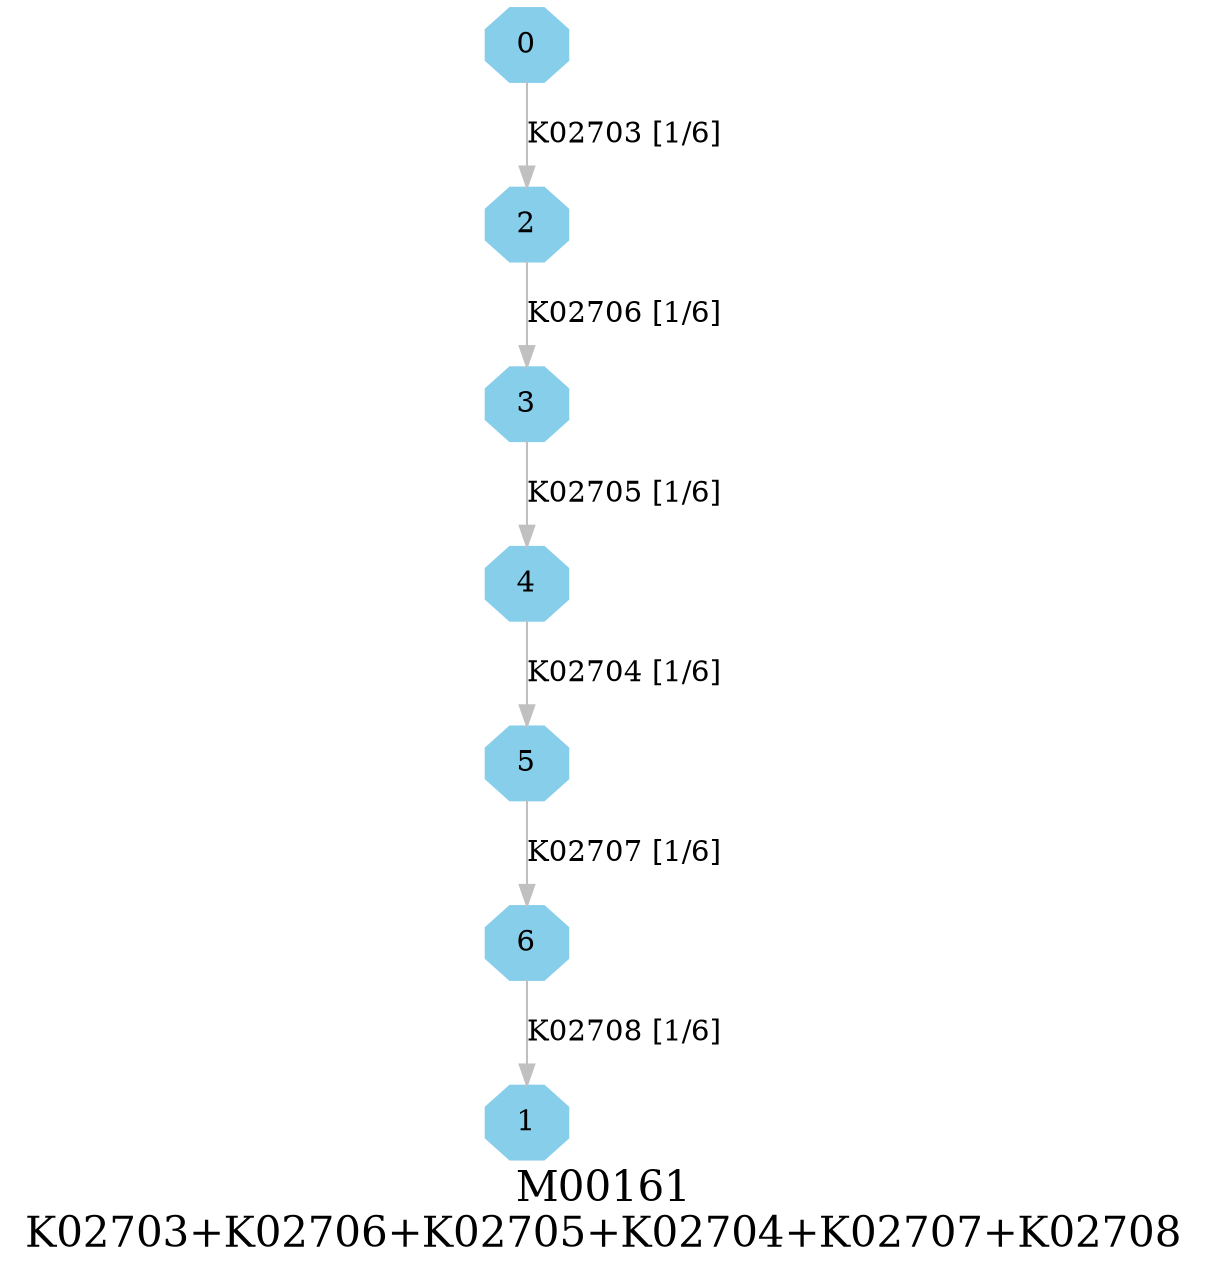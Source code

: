 digraph G {
graph [label="M00161
K02703+K02706+K02705+K02704+K02707+K02708",fontsize=20];
node [shape=box,style=filled];
edge [len=3,color=grey];
{node [width=.3,height=.3,shape=octagon,style=filled,color=skyblue] 0 1 2 3 4 5 6 }
0 -> 2 [label="K02703 [1/6]"];
2 -> 3 [label="K02706 [1/6]"];
3 -> 4 [label="K02705 [1/6]"];
4 -> 5 [label="K02704 [1/6]"];
5 -> 6 [label="K02707 [1/6]"];
6 -> 1 [label="K02708 [1/6]"];
}